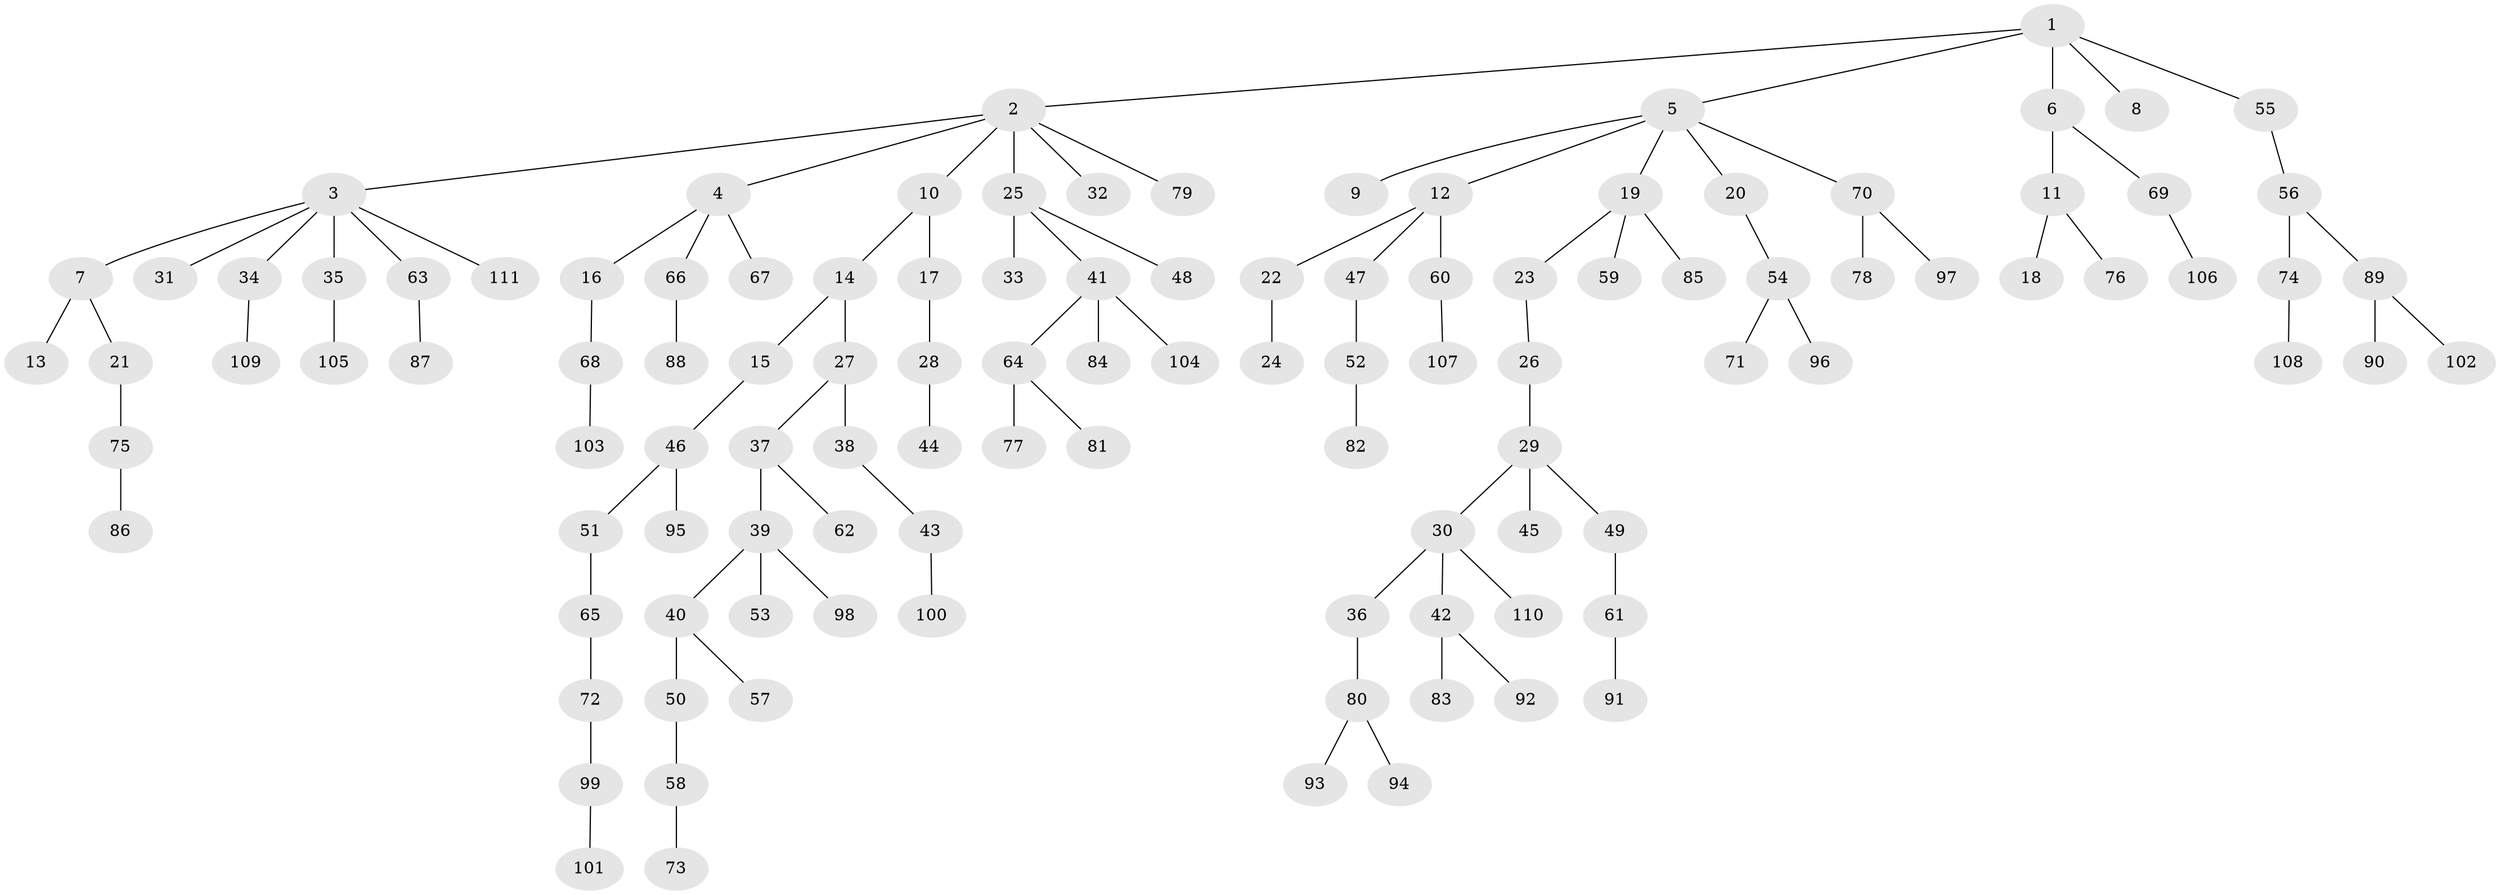 // coarse degree distribution, {10: 0.012987012987012988, 7: 0.025974025974025976, 4: 0.05194805194805195, 3: 0.1038961038961039, 1: 0.5454545454545454, 5: 0.025974025974025976, 2: 0.23376623376623376}
// Generated by graph-tools (version 1.1) at 2025/19/03/04/25 18:19:24]
// undirected, 111 vertices, 110 edges
graph export_dot {
graph [start="1"]
  node [color=gray90,style=filled];
  1;
  2;
  3;
  4;
  5;
  6;
  7;
  8;
  9;
  10;
  11;
  12;
  13;
  14;
  15;
  16;
  17;
  18;
  19;
  20;
  21;
  22;
  23;
  24;
  25;
  26;
  27;
  28;
  29;
  30;
  31;
  32;
  33;
  34;
  35;
  36;
  37;
  38;
  39;
  40;
  41;
  42;
  43;
  44;
  45;
  46;
  47;
  48;
  49;
  50;
  51;
  52;
  53;
  54;
  55;
  56;
  57;
  58;
  59;
  60;
  61;
  62;
  63;
  64;
  65;
  66;
  67;
  68;
  69;
  70;
  71;
  72;
  73;
  74;
  75;
  76;
  77;
  78;
  79;
  80;
  81;
  82;
  83;
  84;
  85;
  86;
  87;
  88;
  89;
  90;
  91;
  92;
  93;
  94;
  95;
  96;
  97;
  98;
  99;
  100;
  101;
  102;
  103;
  104;
  105;
  106;
  107;
  108;
  109;
  110;
  111;
  1 -- 2;
  1 -- 5;
  1 -- 6;
  1 -- 8;
  1 -- 55;
  2 -- 3;
  2 -- 4;
  2 -- 10;
  2 -- 25;
  2 -- 32;
  2 -- 79;
  3 -- 7;
  3 -- 31;
  3 -- 34;
  3 -- 35;
  3 -- 63;
  3 -- 111;
  4 -- 16;
  4 -- 66;
  4 -- 67;
  5 -- 9;
  5 -- 12;
  5 -- 19;
  5 -- 20;
  5 -- 70;
  6 -- 11;
  6 -- 69;
  7 -- 13;
  7 -- 21;
  10 -- 14;
  10 -- 17;
  11 -- 18;
  11 -- 76;
  12 -- 22;
  12 -- 47;
  12 -- 60;
  14 -- 15;
  14 -- 27;
  15 -- 46;
  16 -- 68;
  17 -- 28;
  19 -- 23;
  19 -- 59;
  19 -- 85;
  20 -- 54;
  21 -- 75;
  22 -- 24;
  23 -- 26;
  25 -- 33;
  25 -- 41;
  25 -- 48;
  26 -- 29;
  27 -- 37;
  27 -- 38;
  28 -- 44;
  29 -- 30;
  29 -- 45;
  29 -- 49;
  30 -- 36;
  30 -- 42;
  30 -- 110;
  34 -- 109;
  35 -- 105;
  36 -- 80;
  37 -- 39;
  37 -- 62;
  38 -- 43;
  39 -- 40;
  39 -- 53;
  39 -- 98;
  40 -- 50;
  40 -- 57;
  41 -- 64;
  41 -- 84;
  41 -- 104;
  42 -- 83;
  42 -- 92;
  43 -- 100;
  46 -- 51;
  46 -- 95;
  47 -- 52;
  49 -- 61;
  50 -- 58;
  51 -- 65;
  52 -- 82;
  54 -- 71;
  54 -- 96;
  55 -- 56;
  56 -- 74;
  56 -- 89;
  58 -- 73;
  60 -- 107;
  61 -- 91;
  63 -- 87;
  64 -- 77;
  64 -- 81;
  65 -- 72;
  66 -- 88;
  68 -- 103;
  69 -- 106;
  70 -- 78;
  70 -- 97;
  72 -- 99;
  74 -- 108;
  75 -- 86;
  80 -- 93;
  80 -- 94;
  89 -- 90;
  89 -- 102;
  99 -- 101;
}
